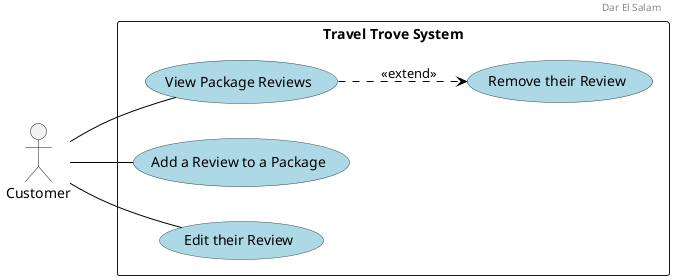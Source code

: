 @startuml
scale 1
left to right direction

header
Dar El Salam
endheader

' Custom skin parameters for use cases
skinparam usecase {
    BackgroundColor lightblue
    BorderColor DarkSlateGray
    ArrowColor Black
}

actor "Customer" as Customer

rectangle "Travel Trove System" {

    usecase "View Package Reviews"
    usecase "Add a Review to a Package"
    usecase "Edit their Review"
    usecase "Remove their Review"

}

Customer -- "View Package Reviews"
Customer -- "Add a Review to a Package"
Customer -- "Edit their Review"
"View Package Reviews" ..> "Remove their Review" : <<extend>>

@enduml
